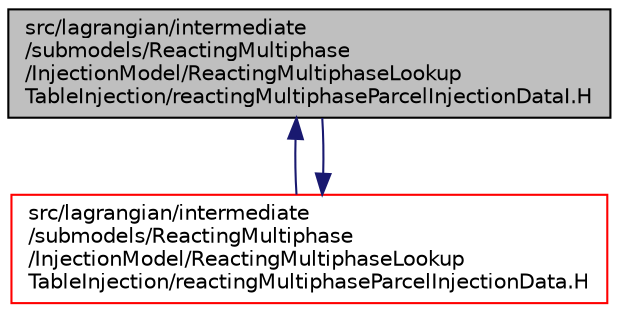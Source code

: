 digraph "src/lagrangian/intermediate/submodels/ReactingMultiphase/InjectionModel/ReactingMultiphaseLookupTableInjection/reactingMultiphaseParcelInjectionDataI.H"
{
  bgcolor="transparent";
  edge [fontname="Helvetica",fontsize="10",labelfontname="Helvetica",labelfontsize="10"];
  node [fontname="Helvetica",fontsize="10",shape=record];
  Node1 [label="src/lagrangian/intermediate\l/submodels/ReactingMultiphase\l/InjectionModel/ReactingMultiphaseLookup\lTableInjection/reactingMultiphaseParcelInjectionDataI.H",height=0.2,width=0.4,color="black", fillcolor="grey75", style="filled", fontcolor="black"];
  Node1 -> Node2 [dir="back",color="midnightblue",fontsize="10",style="solid",fontname="Helvetica"];
  Node2 [label="src/lagrangian/intermediate\l/submodels/ReactingMultiphase\l/InjectionModel/ReactingMultiphaseLookup\lTableInjection/reactingMultiphaseParcelInjectionData.H",height=0.2,width=0.4,color="red",URL="$a07012.html"];
  Node2 -> Node1 [dir="back",color="midnightblue",fontsize="10",style="solid",fontname="Helvetica"];
}
